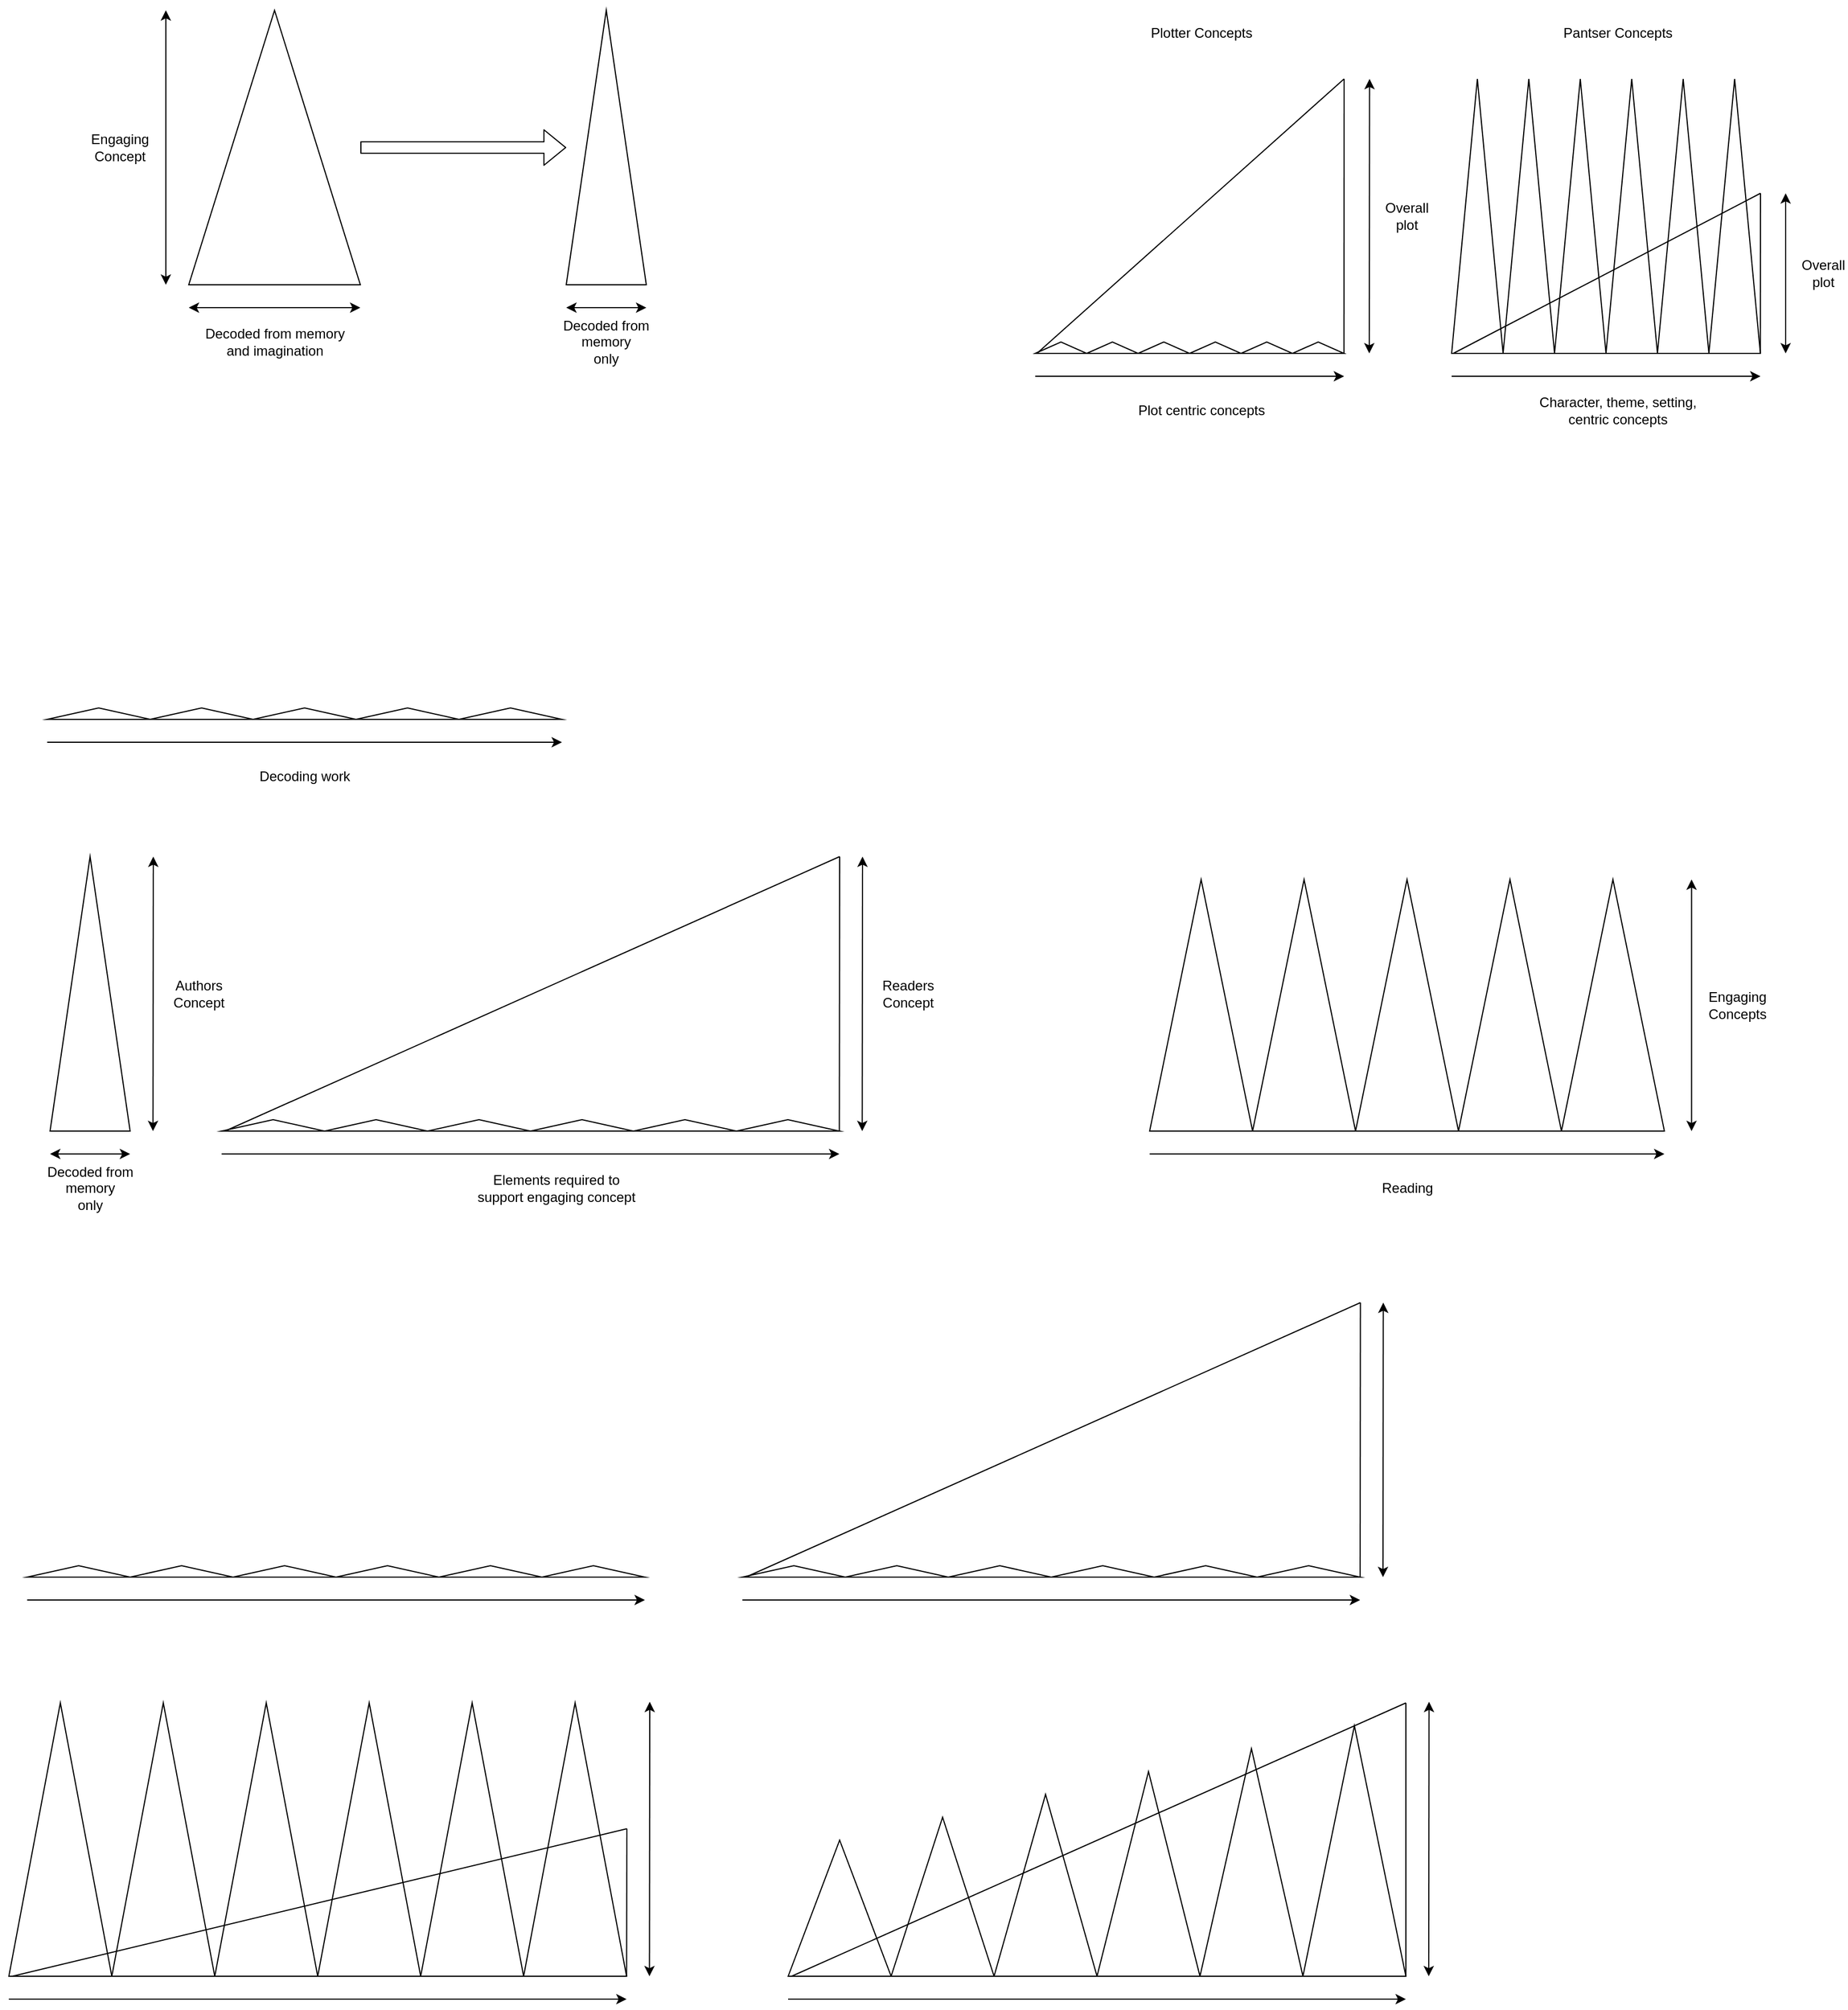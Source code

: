 <mxfile version="12.5.3" type="device"><diagram id="NOmNofZa9CSxwS492vN6" name="Page-1"><mxGraphModel dx="1586" dy="1075" grid="1" gridSize="10" guides="1" tooltips="1" connect="1" arrows="1" fold="1" page="1" pageScale="1" pageWidth="850" pageHeight="1100" math="0" shadow="0"><root><mxCell id="0"/><mxCell id="1" parent="0"/><mxCell id="u0wZcXwF0XyHXs5G7zTX-2" value="" style="triangle;whiteSpace=wrap;html=1;direction=north;" parent="1" vertex="1"><mxGeometry x="210" y="40" width="150" height="240" as="geometry"/></mxCell><mxCell id="u0wZcXwF0XyHXs5G7zTX-3" value="" style="endArrow=classic;startArrow=classic;html=1;" parent="1" edge="1"><mxGeometry width="50" height="50" relative="1" as="geometry"><mxPoint x="190" y="280" as="sourcePoint"/><mxPoint x="190" y="40" as="targetPoint"/></mxGeometry></mxCell><mxCell id="u0wZcXwF0XyHXs5G7zTX-4" value="" style="endArrow=classic;startArrow=classic;html=1;" parent="1" edge="1"><mxGeometry width="50" height="50" relative="1" as="geometry"><mxPoint x="210" y="300" as="sourcePoint"/><mxPoint x="360" y="300" as="targetPoint"/></mxGeometry></mxCell><mxCell id="u0wZcXwF0XyHXs5G7zTX-5" value="Engaging Concept" style="text;html=1;strokeColor=none;fillColor=none;align=center;verticalAlign=middle;whiteSpace=wrap;rounded=0;" parent="1" vertex="1"><mxGeometry x="130" y="150" width="40" height="20" as="geometry"/></mxCell><mxCell id="u0wZcXwF0XyHXs5G7zTX-6" value="Decoded from memory&lt;br&gt;and imagination" style="text;html=1;strokeColor=none;fillColor=none;align=center;verticalAlign=middle;whiteSpace=wrap;rounded=0;" parent="1" vertex="1"><mxGeometry x="212.5" y="320" width="145" height="20" as="geometry"/></mxCell><mxCell id="u0wZcXwF0XyHXs5G7zTX-7" value="" style="triangle;whiteSpace=wrap;html=1;direction=north;" parent="1" vertex="1"><mxGeometry x="540" y="40" width="70" height="240" as="geometry"/></mxCell><mxCell id="u0wZcXwF0XyHXs5G7zTX-9" value="" style="endArrow=classic;startArrow=classic;html=1;" parent="1" edge="1"><mxGeometry width="50" height="50" relative="1" as="geometry"><mxPoint x="540" y="300" as="sourcePoint"/><mxPoint x="610" y="300" as="targetPoint"/></mxGeometry></mxCell><mxCell id="u0wZcXwF0XyHXs5G7zTX-11" value="Decoded from memory&lt;br&gt;only" style="text;html=1;strokeColor=none;fillColor=none;align=center;verticalAlign=middle;whiteSpace=wrap;rounded=0;" parent="1" vertex="1"><mxGeometry x="536.25" y="320" width="77.5" height="20" as="geometry"/></mxCell><mxCell id="u0wZcXwF0XyHXs5G7zTX-12" value="" style="shape=flexArrow;endArrow=classic;html=1;" parent="1" edge="1"><mxGeometry width="50" height="50" relative="1" as="geometry"><mxPoint x="360" y="160" as="sourcePoint"/><mxPoint x="540" y="160" as="targetPoint"/></mxGeometry></mxCell><mxCell id="u0wZcXwF0XyHXs5G7zTX-13" value="" style="triangle;whiteSpace=wrap;html=1;direction=north;" parent="1" vertex="1"><mxGeometry x="238.75" y="1010" width="90" height="10" as="geometry"/></mxCell><mxCell id="u0wZcXwF0XyHXs5G7zTX-14" value="" style="triangle;whiteSpace=wrap;html=1;direction=north;" parent="1" vertex="1"><mxGeometry x="328.75" y="1010" width="90" height="10" as="geometry"/></mxCell><mxCell id="u0wZcXwF0XyHXs5G7zTX-15" value="" style="triangle;whiteSpace=wrap;html=1;direction=north;" parent="1" vertex="1"><mxGeometry x="418.75" y="1010" width="90" height="10" as="geometry"/></mxCell><mxCell id="u0wZcXwF0XyHXs5G7zTX-16" value="" style="triangle;whiteSpace=wrap;html=1;direction=north;" parent="1" vertex="1"><mxGeometry x="508.75" y="1010" width="90" height="10" as="geometry"/></mxCell><mxCell id="u0wZcXwF0XyHXs5G7zTX-17" value="" style="triangle;whiteSpace=wrap;html=1;direction=north;" parent="1" vertex="1"><mxGeometry x="598.75" y="1010" width="90" height="10" as="geometry"/></mxCell><mxCell id="u0wZcXwF0XyHXs5G7zTX-18" value="" style="triangle;whiteSpace=wrap;html=1;direction=north;" parent="1" vertex="1"><mxGeometry x="688.75" y="1010" width="90" height="10" as="geometry"/></mxCell><mxCell id="u0wZcXwF0XyHXs5G7zTX-21" value="" style="endArrow=none;html=1;exitX=0;exitY=0.033;exitDx=0;exitDy=0;exitPerimeter=0;" parent="1" source="u0wZcXwF0XyHXs5G7zTX-13" edge="1"><mxGeometry width="50" height="50" relative="1" as="geometry"><mxPoint x="238.75" y="1090" as="sourcePoint"/><mxPoint x="779" y="780" as="targetPoint"/></mxGeometry></mxCell><mxCell id="u0wZcXwF0XyHXs5G7zTX-22" value="" style="endArrow=none;html=1;" parent="1" edge="1"><mxGeometry width="50" height="50" relative="1" as="geometry"><mxPoint x="778.75" y="1020" as="sourcePoint"/><mxPoint x="779" y="780" as="targetPoint"/></mxGeometry></mxCell><mxCell id="u0wZcXwF0XyHXs5G7zTX-25" value="" style="endArrow=classic;startArrow=classic;html=1;" parent="1" edge="1"><mxGeometry width="50" height="50" relative="1" as="geometry"><mxPoint x="798.75" y="1020" as="sourcePoint"/><mxPoint x="799" y="780" as="targetPoint"/></mxGeometry></mxCell><mxCell id="u0wZcXwF0XyHXs5G7zTX-26" value="Readers Concept" style="text;html=1;strokeColor=none;fillColor=none;align=center;verticalAlign=middle;whiteSpace=wrap;rounded=0;" parent="1" vertex="1"><mxGeometry x="818.75" y="890" width="40" height="20" as="geometry"/></mxCell><mxCell id="u0wZcXwF0XyHXs5G7zTX-27" value="" style="endArrow=classic;startArrow=none;html=1;startFill=0;" parent="1" edge="1"><mxGeometry width="50" height="50" relative="1" as="geometry"><mxPoint x="238.75" y="1040" as="sourcePoint"/><mxPoint x="778.75" y="1040" as="targetPoint"/></mxGeometry></mxCell><mxCell id="u0wZcXwF0XyHXs5G7zTX-28" value="Elements required to support engaging concept" style="text;html=1;strokeColor=none;fillColor=none;align=center;verticalAlign=middle;whiteSpace=wrap;rounded=0;" parent="1" vertex="1"><mxGeometry x="458.75" y="1060" width="145" height="20" as="geometry"/></mxCell><mxCell id="u0wZcXwF0XyHXs5G7zTX-29" value="" style="triangle;whiteSpace=wrap;html=1;direction=north;" parent="1" vertex="1"><mxGeometry x="86.25" y="650" width="90" height="10" as="geometry"/></mxCell><mxCell id="u0wZcXwF0XyHXs5G7zTX-30" value="" style="triangle;whiteSpace=wrap;html=1;direction=north;" parent="1" vertex="1"><mxGeometry x="176.25" y="650" width="90" height="10" as="geometry"/></mxCell><mxCell id="u0wZcXwF0XyHXs5G7zTX-31" value="" style="triangle;whiteSpace=wrap;html=1;direction=north;" parent="1" vertex="1"><mxGeometry x="266.25" y="650" width="90" height="10" as="geometry"/></mxCell><mxCell id="u0wZcXwF0XyHXs5G7zTX-32" value="" style="triangle;whiteSpace=wrap;html=1;direction=north;" parent="1" vertex="1"><mxGeometry x="356.25" y="650" width="90" height="10" as="geometry"/></mxCell><mxCell id="u0wZcXwF0XyHXs5G7zTX-33" value="" style="triangle;whiteSpace=wrap;html=1;direction=north;" parent="1" vertex="1"><mxGeometry x="446.25" y="650" width="90" height="10" as="geometry"/></mxCell><mxCell id="u0wZcXwF0XyHXs5G7zTX-39" value="" style="endArrow=classic;startArrow=none;html=1;startFill=0;" parent="1" edge="1"><mxGeometry width="50" height="50" relative="1" as="geometry"><mxPoint x="86.25" y="680" as="sourcePoint"/><mxPoint x="536.25" y="680" as="targetPoint"/></mxGeometry></mxCell><mxCell id="u0wZcXwF0XyHXs5G7zTX-40" value="Decoding work" style="text;html=1;strokeColor=none;fillColor=none;align=center;verticalAlign=middle;whiteSpace=wrap;rounded=0;" parent="1" vertex="1"><mxGeometry x="238.75" y="700" width="145" height="20" as="geometry"/></mxCell><mxCell id="u0wZcXwF0XyHXs5G7zTX-42" value="" style="triangle;whiteSpace=wrap;html=1;direction=north;" parent="1" vertex="1"><mxGeometry x="88.75" y="780" width="70" height="240" as="geometry"/></mxCell><mxCell id="u0wZcXwF0XyHXs5G7zTX-43" value="" style="endArrow=classic;startArrow=classic;html=1;" parent="1" edge="1"><mxGeometry width="50" height="50" relative="1" as="geometry"><mxPoint x="88.75" y="1040" as="sourcePoint"/><mxPoint x="158.75" y="1040" as="targetPoint"/></mxGeometry></mxCell><mxCell id="u0wZcXwF0XyHXs5G7zTX-44" value="Decoded from memory&lt;br&gt;only" style="text;html=1;strokeColor=none;fillColor=none;align=center;verticalAlign=middle;whiteSpace=wrap;rounded=0;" parent="1" vertex="1"><mxGeometry x="85" y="1060" width="77.5" height="20" as="geometry"/></mxCell><mxCell id="u0wZcXwF0XyHXs5G7zTX-45" value="" style="endArrow=classic;startArrow=classic;html=1;" parent="1" edge="1"><mxGeometry width="50" height="50" relative="1" as="geometry"><mxPoint x="178.75" y="1020" as="sourcePoint"/><mxPoint x="179" y="780" as="targetPoint"/></mxGeometry></mxCell><mxCell id="u0wZcXwF0XyHXs5G7zTX-46" value="Authors Concept" style="text;html=1;strokeColor=none;fillColor=none;align=center;verticalAlign=middle;whiteSpace=wrap;rounded=0;" parent="1" vertex="1"><mxGeometry x="198.75" y="890" width="40" height="20" as="geometry"/></mxCell><mxCell id="ay9Ap2i0N1vpxBedJ_FS-1" value="" style="triangle;whiteSpace=wrap;html=1;direction=north;" parent="1" vertex="1"><mxGeometry x="1050" y="800" width="90" height="220" as="geometry"/></mxCell><mxCell id="ay9Ap2i0N1vpxBedJ_FS-2" value="" style="triangle;whiteSpace=wrap;html=1;direction=north;" parent="1" vertex="1"><mxGeometry x="1140" y="800" width="90" height="220" as="geometry"/></mxCell><mxCell id="ay9Ap2i0N1vpxBedJ_FS-3" value="" style="triangle;whiteSpace=wrap;html=1;direction=north;" parent="1" vertex="1"><mxGeometry x="1230" y="800" width="90" height="220" as="geometry"/></mxCell><mxCell id="ay9Ap2i0N1vpxBedJ_FS-4" value="" style="triangle;whiteSpace=wrap;html=1;direction=north;" parent="1" vertex="1"><mxGeometry x="1320" y="800" width="90" height="220" as="geometry"/></mxCell><mxCell id="ay9Ap2i0N1vpxBedJ_FS-5" value="" style="triangle;whiteSpace=wrap;html=1;direction=north;" parent="1" vertex="1"><mxGeometry x="1410" y="800" width="90" height="220" as="geometry"/></mxCell><mxCell id="ay9Ap2i0N1vpxBedJ_FS-6" value="" style="endArrow=classic;startArrow=none;html=1;startFill=0;" parent="1" edge="1"><mxGeometry width="50" height="50" relative="1" as="geometry"><mxPoint x="1050" y="1040" as="sourcePoint"/><mxPoint x="1500" y="1040" as="targetPoint"/></mxGeometry></mxCell><mxCell id="ay9Ap2i0N1vpxBedJ_FS-7" value="Reading" style="text;html=1;strokeColor=none;fillColor=none;align=center;verticalAlign=middle;whiteSpace=wrap;rounded=0;" parent="1" vertex="1"><mxGeometry x="1202.5" y="1060" width="145" height="20" as="geometry"/></mxCell><mxCell id="ay9Ap2i0N1vpxBedJ_FS-8" value="Engaging Concepts" style="text;html=1;strokeColor=none;fillColor=none;align=center;verticalAlign=middle;whiteSpace=wrap;rounded=0;" parent="1" vertex="1"><mxGeometry x="1543.75" y="900" width="40" height="20" as="geometry"/></mxCell><mxCell id="ay9Ap2i0N1vpxBedJ_FS-9" value="" style="endArrow=classic;startArrow=classic;html=1;" parent="1" edge="1"><mxGeometry width="50" height="50" relative="1" as="geometry"><mxPoint x="1523.75" y="1020" as="sourcePoint"/><mxPoint x="1523.75" y="800" as="targetPoint"/></mxGeometry></mxCell><mxCell id="ay9Ap2i0N1vpxBedJ_FS-30" value="" style="endArrow=classic;startArrow=classic;html=1;" parent="1" edge="1"><mxGeometry width="50" height="50" relative="1" as="geometry"><mxPoint x="1242" y="340" as="sourcePoint"/><mxPoint x="1242.25" y="100" as="targetPoint"/></mxGeometry></mxCell><mxCell id="ay9Ap2i0N1vpxBedJ_FS-31" value="Overall&lt;br&gt;plot" style="text;html=1;strokeColor=none;fillColor=none;align=center;verticalAlign=middle;whiteSpace=wrap;rounded=0;" parent="1" vertex="1"><mxGeometry x="1255" y="210" width="40" height="20" as="geometry"/></mxCell><mxCell id="ay9Ap2i0N1vpxBedJ_FS-32" value="" style="endArrow=classic;startArrow=none;html=1;startFill=0;" parent="1" edge="1"><mxGeometry width="50" height="50" relative="1" as="geometry"><mxPoint x="950" y="360" as="sourcePoint"/><mxPoint x="1220" y="360" as="targetPoint"/></mxGeometry></mxCell><mxCell id="ay9Ap2i0N1vpxBedJ_FS-33" value="Plot centric concepts" style="text;html=1;strokeColor=none;fillColor=none;align=center;verticalAlign=middle;whiteSpace=wrap;rounded=0;" parent="1" vertex="1"><mxGeometry x="1022.5" y="380" width="145" height="20" as="geometry"/></mxCell><mxCell id="ay9Ap2i0N1vpxBedJ_FS-34" value="" style="group" parent="1" vertex="1" connectable="0"><mxGeometry x="950" y="100" width="270" height="240" as="geometry"/></mxCell><mxCell id="ay9Ap2i0N1vpxBedJ_FS-22" value="" style="triangle;whiteSpace=wrap;html=1;direction=north;" parent="ay9Ap2i0N1vpxBedJ_FS-34" vertex="1"><mxGeometry y="230" width="44.979" height="10" as="geometry"/></mxCell><mxCell id="ay9Ap2i0N1vpxBedJ_FS-23" value="" style="triangle;whiteSpace=wrap;html=1;direction=north;" parent="ay9Ap2i0N1vpxBedJ_FS-34" vertex="1"><mxGeometry x="44.979" y="230" width="44.979" height="10" as="geometry"/></mxCell><mxCell id="ay9Ap2i0N1vpxBedJ_FS-24" value="" style="triangle;whiteSpace=wrap;html=1;direction=north;" parent="ay9Ap2i0N1vpxBedJ_FS-34" vertex="1"><mxGeometry x="89.958" y="230" width="44.979" height="10" as="geometry"/></mxCell><mxCell id="ay9Ap2i0N1vpxBedJ_FS-25" value="" style="triangle;whiteSpace=wrap;html=1;direction=north;" parent="ay9Ap2i0N1vpxBedJ_FS-34" vertex="1"><mxGeometry x="134.938" y="230" width="44.979" height="10" as="geometry"/></mxCell><mxCell id="ay9Ap2i0N1vpxBedJ_FS-26" value="" style="triangle;whiteSpace=wrap;html=1;direction=north;" parent="ay9Ap2i0N1vpxBedJ_FS-34" vertex="1"><mxGeometry x="179.917" y="230" width="44.979" height="10" as="geometry"/></mxCell><mxCell id="ay9Ap2i0N1vpxBedJ_FS-27" value="" style="triangle;whiteSpace=wrap;html=1;direction=north;" parent="ay9Ap2i0N1vpxBedJ_FS-34" vertex="1"><mxGeometry x="224.896" y="230" width="44.979" height="10" as="geometry"/></mxCell><mxCell id="ay9Ap2i0N1vpxBedJ_FS-28" value="" style="endArrow=none;html=1;exitX=0;exitY=0.033;exitDx=0;exitDy=0;exitPerimeter=0;" parent="ay9Ap2i0N1vpxBedJ_FS-34" source="ay9Ap2i0N1vpxBedJ_FS-22" edge="1"><mxGeometry width="50" height="50" relative="1" as="geometry"><mxPoint y="310" as="sourcePoint"/><mxPoint x="270" as="targetPoint"/></mxGeometry></mxCell><mxCell id="ay9Ap2i0N1vpxBedJ_FS-29" value="" style="endArrow=none;html=1;" parent="ay9Ap2i0N1vpxBedJ_FS-34" edge="1"><mxGeometry width="50" height="50" relative="1" as="geometry"><mxPoint x="269.875" y="240" as="sourcePoint"/><mxPoint x="270" as="targetPoint"/></mxGeometry></mxCell><mxCell id="ay9Ap2i0N1vpxBedJ_FS-63" value="" style="endArrow=classic;startArrow=classic;html=1;" parent="1" edge="1"><mxGeometry width="50" height="50" relative="1" as="geometry"><mxPoint x="1606" y="340" as="sourcePoint"/><mxPoint x="1606" y="200" as="targetPoint"/></mxGeometry></mxCell><mxCell id="ay9Ap2i0N1vpxBedJ_FS-64" value="Overall&lt;br&gt;plot" style="text;html=1;strokeColor=none;fillColor=none;align=center;verticalAlign=middle;whiteSpace=wrap;rounded=0;" parent="1" vertex="1"><mxGeometry x="1619" y="260" width="40" height="20" as="geometry"/></mxCell><mxCell id="ay9Ap2i0N1vpxBedJ_FS-65" value="" style="endArrow=classic;startArrow=none;html=1;startFill=0;" parent="1" edge="1"><mxGeometry width="50" height="50" relative="1" as="geometry"><mxPoint x="1314" y="360" as="sourcePoint"/><mxPoint x="1584" y="360" as="targetPoint"/></mxGeometry></mxCell><mxCell id="ay9Ap2i0N1vpxBedJ_FS-66" value="Character, theme, setting,&lt;br&gt;centric concepts" style="text;html=1;strokeColor=none;fillColor=none;align=center;verticalAlign=middle;whiteSpace=wrap;rounded=0;" parent="1" vertex="1"><mxGeometry x="1386.5" y="380" width="145" height="20" as="geometry"/></mxCell><mxCell id="ay9Ap2i0N1vpxBedJ_FS-76" value="" style="group" parent="1" vertex="1" connectable="0"><mxGeometry x="1314" y="100" width="269.88" height="240" as="geometry"/></mxCell><mxCell id="ay9Ap2i0N1vpxBedJ_FS-68" value="" style="triangle;whiteSpace=wrap;html=1;direction=north;" parent="ay9Ap2i0N1vpxBedJ_FS-76" vertex="1"><mxGeometry width="44.98" height="240" as="geometry"/></mxCell><mxCell id="ay9Ap2i0N1vpxBedJ_FS-69" value="" style="triangle;whiteSpace=wrap;html=1;direction=north;" parent="ay9Ap2i0N1vpxBedJ_FS-76" vertex="1"><mxGeometry x="44.98" width="44.98" height="240" as="geometry"/></mxCell><mxCell id="ay9Ap2i0N1vpxBedJ_FS-70" value="" style="triangle;whiteSpace=wrap;html=1;direction=north;" parent="ay9Ap2i0N1vpxBedJ_FS-76" vertex="1"><mxGeometry x="89.96" width="44.98" height="240" as="geometry"/></mxCell><mxCell id="ay9Ap2i0N1vpxBedJ_FS-71" value="" style="triangle;whiteSpace=wrap;html=1;direction=north;" parent="ay9Ap2i0N1vpxBedJ_FS-76" vertex="1"><mxGeometry x="134.94" width="44.98" height="240" as="geometry"/></mxCell><mxCell id="ay9Ap2i0N1vpxBedJ_FS-72" value="" style="triangle;whiteSpace=wrap;html=1;direction=north;" parent="ay9Ap2i0N1vpxBedJ_FS-76" vertex="1"><mxGeometry x="179.92" width="44.98" height="240" as="geometry"/></mxCell><mxCell id="ay9Ap2i0N1vpxBedJ_FS-73" value="" style="triangle;whiteSpace=wrap;html=1;direction=north;" parent="ay9Ap2i0N1vpxBedJ_FS-76" vertex="1"><mxGeometry x="224.9" width="44.98" height="240" as="geometry"/></mxCell><mxCell id="ay9Ap2i0N1vpxBedJ_FS-74" value="" style="endArrow=none;html=1;exitX=0;exitY=0.033;exitDx=0;exitDy=0;exitPerimeter=0;" parent="1" source="ay9Ap2i0N1vpxBedJ_FS-68" edge="1"><mxGeometry width="50" height="50" relative="1" as="geometry"><mxPoint x="1314" y="410" as="sourcePoint"/><mxPoint x="1584" y="200" as="targetPoint"/></mxGeometry></mxCell><mxCell id="ay9Ap2i0N1vpxBedJ_FS-75" value="" style="endArrow=none;html=1;" parent="1" edge="1"><mxGeometry width="50" height="50" relative="1" as="geometry"><mxPoint x="1583.875" y="340" as="sourcePoint"/><mxPoint x="1584" y="200" as="targetPoint"/></mxGeometry></mxCell><mxCell id="ay9Ap2i0N1vpxBedJ_FS-78" value="Plotter Concepts" style="text;html=1;strokeColor=none;fillColor=none;align=center;verticalAlign=middle;whiteSpace=wrap;rounded=0;" parent="1" vertex="1"><mxGeometry x="1022.5" y="50" width="145" height="20" as="geometry"/></mxCell><mxCell id="ay9Ap2i0N1vpxBedJ_FS-79" value="Pantser Concepts" style="text;html=1;strokeColor=none;fillColor=none;align=center;verticalAlign=middle;whiteSpace=wrap;rounded=0;" parent="1" vertex="1"><mxGeometry x="1386.5" y="50" width="145" height="20" as="geometry"/></mxCell><mxCell id="X2vzMKdBu3Bg6HrkooWD-1" value="" style="triangle;whiteSpace=wrap;html=1;direction=north;" vertex="1" parent="1"><mxGeometry x="68.75" y="1400" width="90" height="10" as="geometry"/></mxCell><mxCell id="X2vzMKdBu3Bg6HrkooWD-2" value="" style="triangle;whiteSpace=wrap;html=1;direction=north;" vertex="1" parent="1"><mxGeometry x="158.75" y="1400" width="90" height="10" as="geometry"/></mxCell><mxCell id="X2vzMKdBu3Bg6HrkooWD-3" value="" style="triangle;whiteSpace=wrap;html=1;direction=north;" vertex="1" parent="1"><mxGeometry x="248.75" y="1400" width="90" height="10" as="geometry"/></mxCell><mxCell id="X2vzMKdBu3Bg6HrkooWD-4" value="" style="triangle;whiteSpace=wrap;html=1;direction=north;" vertex="1" parent="1"><mxGeometry x="338.75" y="1400" width="90" height="10" as="geometry"/></mxCell><mxCell id="X2vzMKdBu3Bg6HrkooWD-5" value="" style="triangle;whiteSpace=wrap;html=1;direction=north;" vertex="1" parent="1"><mxGeometry x="428.75" y="1400" width="90" height="10" as="geometry"/></mxCell><mxCell id="X2vzMKdBu3Bg6HrkooWD-6" value="" style="triangle;whiteSpace=wrap;html=1;direction=north;" vertex="1" parent="1"><mxGeometry x="518.75" y="1400" width="90" height="10" as="geometry"/></mxCell><mxCell id="X2vzMKdBu3Bg6HrkooWD-11" value="" style="endArrow=classic;startArrow=none;html=1;startFill=0;" edge="1" parent="1"><mxGeometry width="50" height="50" relative="1" as="geometry"><mxPoint x="68.75" y="1430" as="sourcePoint"/><mxPoint x="608.75" y="1430" as="targetPoint"/></mxGeometry></mxCell><mxCell id="X2vzMKdBu3Bg6HrkooWD-13" value="" style="triangle;whiteSpace=wrap;html=1;direction=north;" vertex="1" parent="1"><mxGeometry x="694" y="1400" width="90" height="10" as="geometry"/></mxCell><mxCell id="X2vzMKdBu3Bg6HrkooWD-14" value="" style="triangle;whiteSpace=wrap;html=1;direction=north;" vertex="1" parent="1"><mxGeometry x="784" y="1400" width="90" height="10" as="geometry"/></mxCell><mxCell id="X2vzMKdBu3Bg6HrkooWD-15" value="" style="triangle;whiteSpace=wrap;html=1;direction=north;" vertex="1" parent="1"><mxGeometry x="874" y="1400" width="90" height="10" as="geometry"/></mxCell><mxCell id="X2vzMKdBu3Bg6HrkooWD-16" value="" style="triangle;whiteSpace=wrap;html=1;direction=north;" vertex="1" parent="1"><mxGeometry x="964" y="1400" width="90" height="10" as="geometry"/></mxCell><mxCell id="X2vzMKdBu3Bg6HrkooWD-17" value="" style="triangle;whiteSpace=wrap;html=1;direction=north;" vertex="1" parent="1"><mxGeometry x="1054" y="1400" width="90" height="10" as="geometry"/></mxCell><mxCell id="X2vzMKdBu3Bg6HrkooWD-18" value="" style="triangle;whiteSpace=wrap;html=1;direction=north;" vertex="1" parent="1"><mxGeometry x="1144" y="1400" width="90" height="10" as="geometry"/></mxCell><mxCell id="X2vzMKdBu3Bg6HrkooWD-19" value="" style="endArrow=none;html=1;exitX=0;exitY=0.033;exitDx=0;exitDy=0;exitPerimeter=0;" edge="1" parent="1" source="X2vzMKdBu3Bg6HrkooWD-13"><mxGeometry width="50" height="50" relative="1" as="geometry"><mxPoint x="694" y="1480" as="sourcePoint"/><mxPoint x="1234.25" y="1170" as="targetPoint"/></mxGeometry></mxCell><mxCell id="X2vzMKdBu3Bg6HrkooWD-20" value="" style="endArrow=none;html=1;" edge="1" parent="1"><mxGeometry width="50" height="50" relative="1" as="geometry"><mxPoint x="1234" y="1410" as="sourcePoint"/><mxPoint x="1234.25" y="1170" as="targetPoint"/></mxGeometry></mxCell><mxCell id="X2vzMKdBu3Bg6HrkooWD-21" value="" style="endArrow=classic;startArrow=classic;html=1;" edge="1" parent="1"><mxGeometry width="50" height="50" relative="1" as="geometry"><mxPoint x="1254" y="1410" as="sourcePoint"/><mxPoint x="1254.25" y="1170" as="targetPoint"/></mxGeometry></mxCell><mxCell id="X2vzMKdBu3Bg6HrkooWD-23" value="" style="endArrow=classic;startArrow=none;html=1;startFill=0;" edge="1" parent="1"><mxGeometry width="50" height="50" relative="1" as="geometry"><mxPoint x="694" y="1430" as="sourcePoint"/><mxPoint x="1234" y="1430" as="targetPoint"/></mxGeometry></mxCell><mxCell id="X2vzMKdBu3Bg6HrkooWD-25" value="" style="triangle;whiteSpace=wrap;html=1;direction=north;" vertex="1" parent="1"><mxGeometry x="52.75" y="1520" width="90" height="239" as="geometry"/></mxCell><mxCell id="X2vzMKdBu3Bg6HrkooWD-26" value="" style="triangle;whiteSpace=wrap;html=1;direction=north;" vertex="1" parent="1"><mxGeometry x="142.75" y="1520" width="90" height="239" as="geometry"/></mxCell><mxCell id="X2vzMKdBu3Bg6HrkooWD-27" value="" style="triangle;whiteSpace=wrap;html=1;direction=north;" vertex="1" parent="1"><mxGeometry x="232.75" y="1520" width="90" height="239" as="geometry"/></mxCell><mxCell id="X2vzMKdBu3Bg6HrkooWD-28" value="" style="triangle;whiteSpace=wrap;html=1;direction=north;" vertex="1" parent="1"><mxGeometry x="322.75" y="1520" width="90" height="239" as="geometry"/></mxCell><mxCell id="X2vzMKdBu3Bg6HrkooWD-29" value="" style="triangle;whiteSpace=wrap;html=1;direction=north;" vertex="1" parent="1"><mxGeometry x="412.75" y="1520" width="90" height="239" as="geometry"/></mxCell><mxCell id="X2vzMKdBu3Bg6HrkooWD-30" value="" style="triangle;whiteSpace=wrap;html=1;direction=north;" vertex="1" parent="1"><mxGeometry x="502.75" y="1520" width="90" height="239" as="geometry"/></mxCell><mxCell id="X2vzMKdBu3Bg6HrkooWD-31" value="" style="endArrow=none;html=1;exitX=0;exitY=0.033;exitDx=0;exitDy=0;exitPerimeter=0;" edge="1" parent="1" source="X2vzMKdBu3Bg6HrkooWD-25"><mxGeometry width="50" height="50" relative="1" as="geometry"><mxPoint x="52.75" y="1829" as="sourcePoint"/><mxPoint x="593" y="1630" as="targetPoint"/></mxGeometry></mxCell><mxCell id="X2vzMKdBu3Bg6HrkooWD-32" value="" style="endArrow=none;html=1;" edge="1" parent="1"><mxGeometry width="50" height="50" relative="1" as="geometry"><mxPoint x="592.75" y="1759" as="sourcePoint"/><mxPoint x="593" y="1630" as="targetPoint"/></mxGeometry></mxCell><mxCell id="X2vzMKdBu3Bg6HrkooWD-33" value="" style="endArrow=classic;startArrow=classic;html=1;" edge="1" parent="1"><mxGeometry width="50" height="50" relative="1" as="geometry"><mxPoint x="612.75" y="1759" as="sourcePoint"/><mxPoint x="613" y="1519" as="targetPoint"/></mxGeometry></mxCell><mxCell id="X2vzMKdBu3Bg6HrkooWD-34" value="" style="endArrow=classic;startArrow=none;html=1;startFill=0;" edge="1" parent="1"><mxGeometry width="50" height="50" relative="1" as="geometry"><mxPoint x="52.75" y="1779" as="sourcePoint"/><mxPoint x="592.75" y="1779" as="targetPoint"/></mxGeometry></mxCell><mxCell id="X2vzMKdBu3Bg6HrkooWD-35" value="" style="triangle;whiteSpace=wrap;html=1;direction=north;" vertex="1" parent="1"><mxGeometry x="734" y="1640" width="90" height="119" as="geometry"/></mxCell><mxCell id="X2vzMKdBu3Bg6HrkooWD-36" value="" style="triangle;whiteSpace=wrap;html=1;direction=north;" vertex="1" parent="1"><mxGeometry x="824" y="1620" width="90" height="139" as="geometry"/></mxCell><mxCell id="X2vzMKdBu3Bg6HrkooWD-37" value="" style="triangle;whiteSpace=wrap;html=1;direction=north;" vertex="1" parent="1"><mxGeometry x="914" y="1600" width="90" height="159" as="geometry"/></mxCell><mxCell id="X2vzMKdBu3Bg6HrkooWD-38" value="" style="triangle;whiteSpace=wrap;html=1;direction=north;" vertex="1" parent="1"><mxGeometry x="1004" y="1580" width="90" height="179" as="geometry"/></mxCell><mxCell id="X2vzMKdBu3Bg6HrkooWD-39" value="" style="triangle;whiteSpace=wrap;html=1;direction=north;" vertex="1" parent="1"><mxGeometry x="1094" y="1560" width="90" height="199" as="geometry"/></mxCell><mxCell id="X2vzMKdBu3Bg6HrkooWD-40" value="" style="triangle;whiteSpace=wrap;html=1;direction=north;" vertex="1" parent="1"><mxGeometry x="1184" y="1540" width="90" height="219" as="geometry"/></mxCell><mxCell id="X2vzMKdBu3Bg6HrkooWD-41" value="" style="endArrow=none;html=1;exitX=0;exitY=0.033;exitDx=0;exitDy=0;exitPerimeter=0;" edge="1" parent="1" source="X2vzMKdBu3Bg6HrkooWD-35"><mxGeometry width="50" height="50" relative="1" as="geometry"><mxPoint x="734" y="1829" as="sourcePoint"/><mxPoint x="1274" y="1520" as="targetPoint"/></mxGeometry></mxCell><mxCell id="X2vzMKdBu3Bg6HrkooWD-42" value="" style="endArrow=none;html=1;" edge="1" parent="1"><mxGeometry width="50" height="50" relative="1" as="geometry"><mxPoint x="1274" y="1759" as="sourcePoint"/><mxPoint x="1274" y="1520" as="targetPoint"/></mxGeometry></mxCell><mxCell id="X2vzMKdBu3Bg6HrkooWD-43" value="" style="endArrow=classic;startArrow=classic;html=1;" edge="1" parent="1"><mxGeometry width="50" height="50" relative="1" as="geometry"><mxPoint x="1294" y="1759" as="sourcePoint"/><mxPoint x="1294.25" y="1519" as="targetPoint"/></mxGeometry></mxCell><mxCell id="X2vzMKdBu3Bg6HrkooWD-44" value="" style="endArrow=classic;startArrow=none;html=1;startFill=0;" edge="1" parent="1"><mxGeometry width="50" height="50" relative="1" as="geometry"><mxPoint x="734" y="1779" as="sourcePoint"/><mxPoint x="1274" y="1779" as="targetPoint"/></mxGeometry></mxCell></root></mxGraphModel></diagram></mxfile>